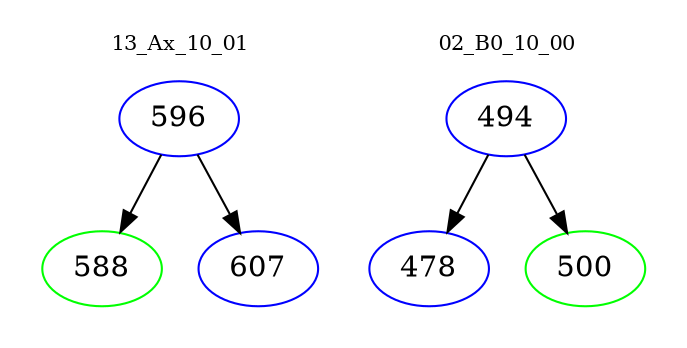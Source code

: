 digraph{
subgraph cluster_0 {
color = white
label = "13_Ax_10_01";
fontsize=10;
T0_596 [label="596", color="blue"]
T0_596 -> T0_588 [color="black"]
T0_588 [label="588", color="green"]
T0_596 -> T0_607 [color="black"]
T0_607 [label="607", color="blue"]
}
subgraph cluster_1 {
color = white
label = "02_B0_10_00";
fontsize=10;
T1_494 [label="494", color="blue"]
T1_494 -> T1_478 [color="black"]
T1_478 [label="478", color="blue"]
T1_494 -> T1_500 [color="black"]
T1_500 [label="500", color="green"]
}
}
